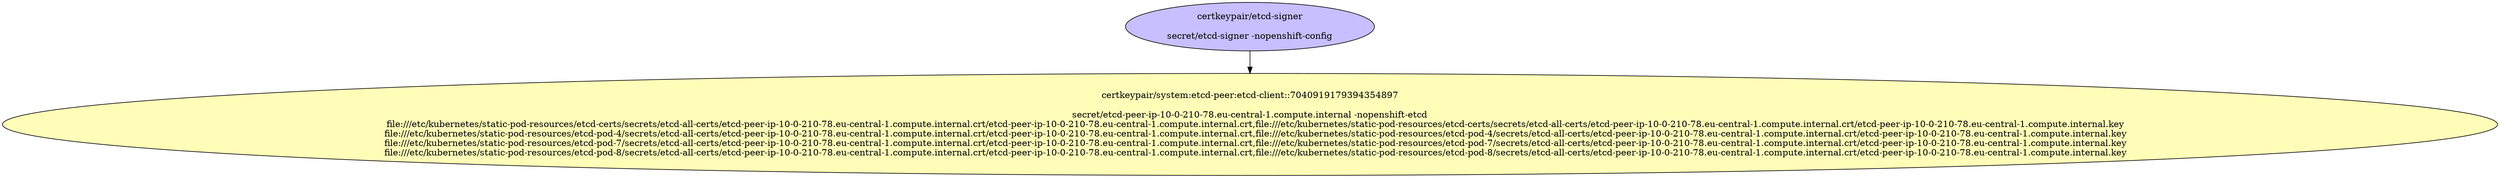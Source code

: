 digraph "Local Certificate" {
  // Node definitions.
  1 [
    label="certkeypair/etcd-signer\n\nsecret/etcd-signer -nopenshift-config\n"
    style=filled
    fillcolor="#c7bfff"
  ];
  4 [
    label="certkeypair/system:etcd-peer:etcd-client::7040919179394354897\n\nsecret/etcd-peer-ip-10-0-210-78.eu-central-1.compute.internal -nopenshift-etcd\n    file:///etc/kubernetes/static-pod-resources/etcd-certs/secrets/etcd-all-certs/etcd-peer-ip-10-0-210-78.eu-central-1.compute.internal.crt/etcd-peer-ip-10-0-210-78.eu-central-1.compute.internal.crt,file:///etc/kubernetes/static-pod-resources/etcd-certs/secrets/etcd-all-certs/etcd-peer-ip-10-0-210-78.eu-central-1.compute.internal.crt/etcd-peer-ip-10-0-210-78.eu-central-1.compute.internal.key\n    file:///etc/kubernetes/static-pod-resources/etcd-pod-4/secrets/etcd-all-certs/etcd-peer-ip-10-0-210-78.eu-central-1.compute.internal.crt/etcd-peer-ip-10-0-210-78.eu-central-1.compute.internal.crt,file:///etc/kubernetes/static-pod-resources/etcd-pod-4/secrets/etcd-all-certs/etcd-peer-ip-10-0-210-78.eu-central-1.compute.internal.crt/etcd-peer-ip-10-0-210-78.eu-central-1.compute.internal.key\n    file:///etc/kubernetes/static-pod-resources/etcd-pod-7/secrets/etcd-all-certs/etcd-peer-ip-10-0-210-78.eu-central-1.compute.internal.crt/etcd-peer-ip-10-0-210-78.eu-central-1.compute.internal.crt,file:///etc/kubernetes/static-pod-resources/etcd-pod-7/secrets/etcd-all-certs/etcd-peer-ip-10-0-210-78.eu-central-1.compute.internal.crt/etcd-peer-ip-10-0-210-78.eu-central-1.compute.internal.key\n    file:///etc/kubernetes/static-pod-resources/etcd-pod-8/secrets/etcd-all-certs/etcd-peer-ip-10-0-210-78.eu-central-1.compute.internal.crt/etcd-peer-ip-10-0-210-78.eu-central-1.compute.internal.crt,file:///etc/kubernetes/static-pod-resources/etcd-pod-8/secrets/etcd-all-certs/etcd-peer-ip-10-0-210-78.eu-central-1.compute.internal.crt/etcd-peer-ip-10-0-210-78.eu-central-1.compute.internal.key\n"
    style=filled
    fillcolor="#fffdb8"
  ];

  // Edge definitions.
  1 -> 4;
}